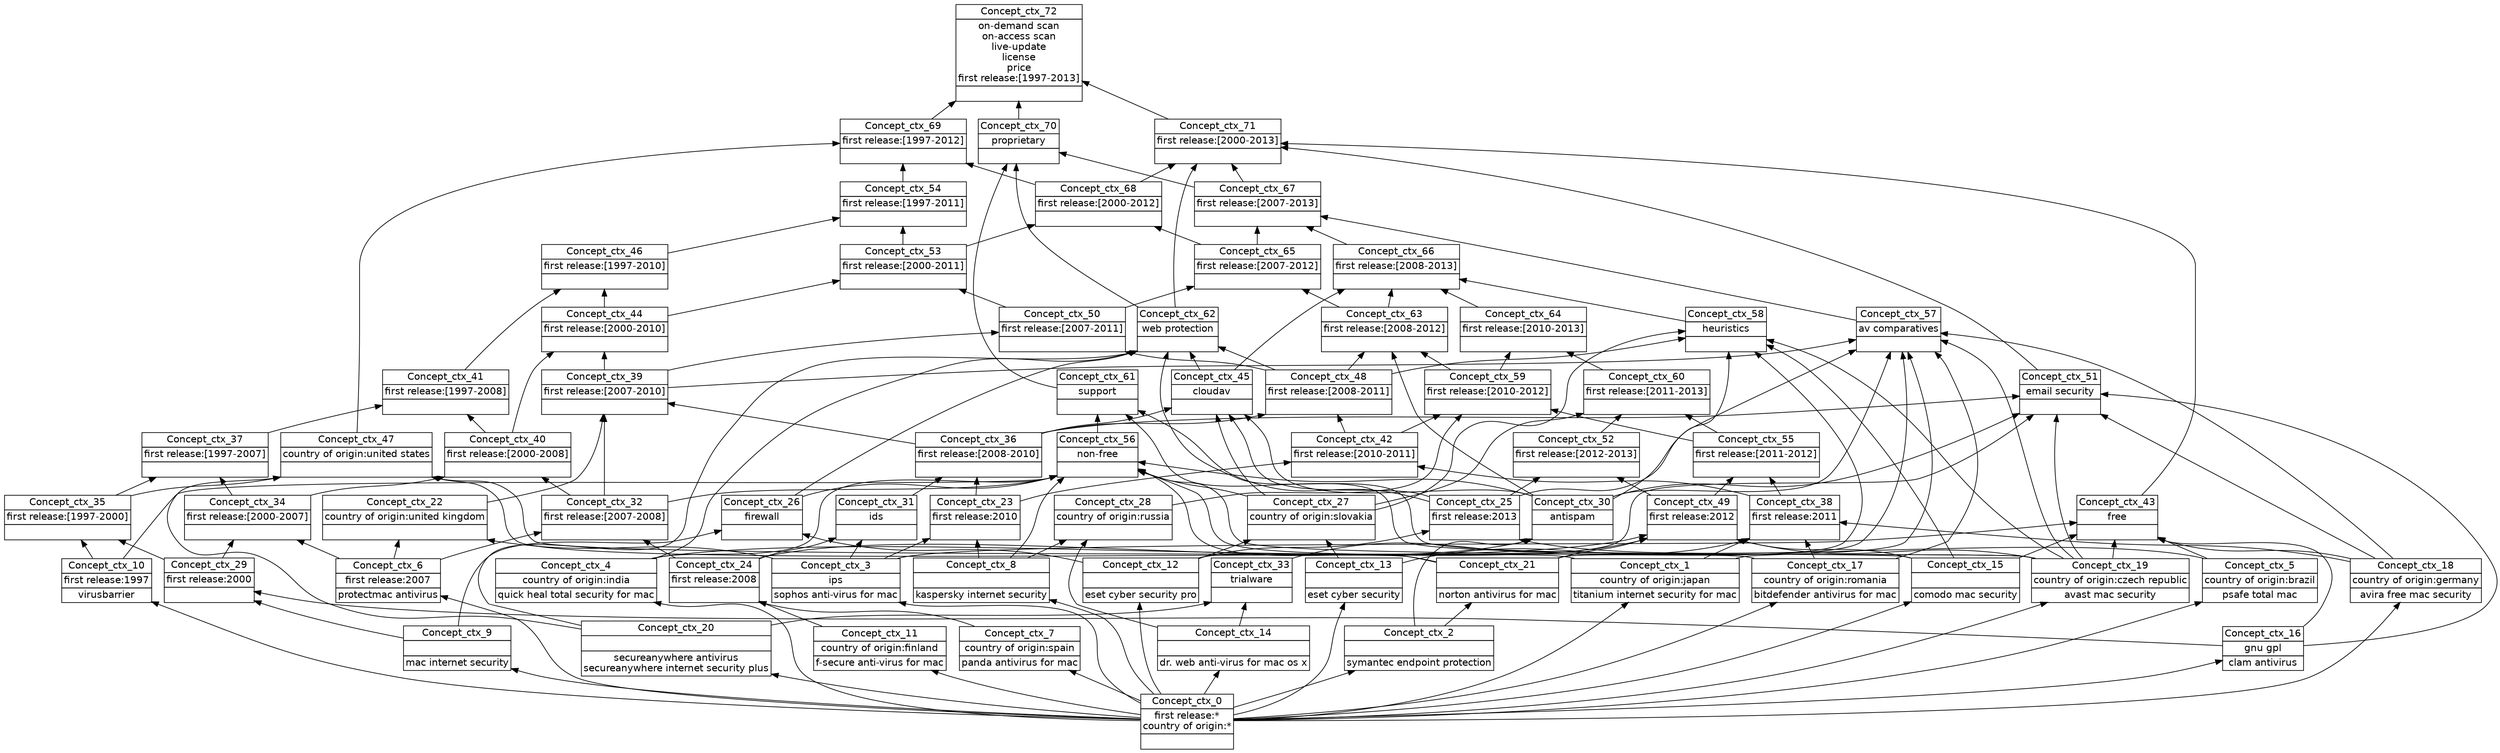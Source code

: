 digraph G { 
	rankdir=BT;
	margin=0;
	node [margin="0.03,0.03",fontname="DejaVu Sans"];
	ranksep=0.3;
	nodesep=0.2;
//graph[label="name:ctx,concept number:73,object number:22,attribute number:70"
85 [shape=none,label=<<table border="0" cellborder="1" cellspacing="0" port="p"><tr><td>Concept_ctx_0</td></tr><tr><td>first release:*<br/>country of origin:*<br/></td></tr><tr><td><br/></td></tr></table>>];
29 [shape=none,label=<<table border="0" cellborder="1" cellspacing="0" port="p"><tr><td>Concept_ctx_16</td></tr><tr><td>gnu gpl<br/></td></tr><tr><td>clam antivirus<br/></td></tr></table>>];
30 [shape=none,label=<<table border="0" cellborder="1" cellspacing="0" port="p"><tr><td>Concept_ctx_19</td></tr><tr><td>country of origin:czech republic<br/></td></tr><tr><td>avast mac security<br/></td></tr></table>>];
31 [shape=none,label=<<table border="0" cellborder="1" cellspacing="0" port="p"><tr><td>Concept_ctx_5</td></tr><tr><td>country of origin:brazil<br/></td></tr><tr><td>psafe total mac<br/></td></tr></table>>];
4 [shape=none,label=<<table border="0" cellborder="1" cellspacing="0" port="p"><tr><td>Concept_ctx_12</td></tr><tr><td><br/></td></tr><tr><td>eset cyber security pro<br/></td></tr></table>>];
42 [shape=none,label=<<table border="0" cellborder="1" cellspacing="0" port="p"><tr><td>Concept_ctx_10</td></tr><tr><td>first release:1997<br/></td></tr><tr><td>virusbarrier<br/></td></tr></table>>];
43 [shape=none,label=<<table border="0" cellborder="1" cellspacing="0" port="p"><tr><td>Concept_ctx_9</td></tr><tr><td><br/></td></tr><tr><td>mac internet security<br/></td></tr></table>>];
45 [shape=none,label=<<table border="0" cellborder="1" cellspacing="0" port="p"><tr><td>Concept_ctx_6</td></tr><tr><td>first release:2007<br/></td></tr><tr><td>protectmac antivirus<br/></td></tr></table>>];
46 [shape=none,label=<<table border="0" cellborder="1" cellspacing="0" port="p"><tr><td>Concept_ctx_8</td></tr><tr><td><br/></td></tr><tr><td>kaspersky internet security<br/></td></tr></table>>];
48 [shape=none,label=<<table border="0" cellborder="1" cellspacing="0" port="p"><tr><td>Concept_ctx_18</td></tr><tr><td>country of origin:germany<br/></td></tr><tr><td>avira free mac security<br/></td></tr></table>>];
49 [shape=none,label=<<table border="0" cellborder="1" cellspacing="0" port="p"><tr><td>Concept_ctx_13</td></tr><tr><td><br/></td></tr><tr><td>eset cyber security<br/></td></tr></table>>];
52 [shape=none,label=<<table border="0" cellborder="1" cellspacing="0" port="p"><tr><td>Concept_ctx_2</td></tr><tr><td><br/></td></tr><tr><td>symantec endpoint protection<br/></td></tr></table>>];
7 [shape=none,label=<<table border="0" cellborder="1" cellspacing="0" port="p"><tr><td>Concept_ctx_3</td></tr><tr><td>ips<br/></td></tr><tr><td>sophos anti-virus for mac<br/></td></tr></table>>];
86 [shape=none,label=<<table border="0" cellborder="1" cellspacing="0" port="p"><tr><td>Concept_ctx_17</td></tr><tr><td>country of origin:romania<br/></td></tr><tr><td>bitdefender antivirus for mac<br/></td></tr></table>>];
87 [shape=none,label=<<table border="0" cellborder="1" cellspacing="0" port="p"><tr><td>Concept_ctx_15</td></tr><tr><td><br/></td></tr><tr><td>comodo mac security<br/></td></tr></table>>];
89 [shape=none,label=<<table border="0" cellborder="1" cellspacing="0" port="p"><tr><td>Concept_ctx_14</td></tr><tr><td><br/></td></tr><tr><td>dr. web anti-virus for mac os x<br/></td></tr></table>>];
92 [shape=none,label=<<table border="0" cellborder="1" cellspacing="0" port="p"><tr><td>Concept_ctx_11</td></tr><tr><td>country of origin:finland<br/></td></tr><tr><td>f-secure anti-virus for mac<br/></td></tr></table>>];
93 [shape=none,label=<<table border="0" cellborder="1" cellspacing="0" port="p"><tr><td>Concept_ctx_7</td></tr><tr><td>country of origin:spain<br/></td></tr><tr><td>panda antivirus for mac<br/></td></tr></table>>];
95 [shape=none,label=<<table border="0" cellborder="1" cellspacing="0" port="p"><tr><td>Concept_ctx_4</td></tr><tr><td>country of origin:india<br/></td></tr><tr><td>quick heal total security for mac<br/></td></tr></table>>];
96 [shape=none,label=<<table border="0" cellborder="1" cellspacing="0" port="p"><tr><td>Concept_ctx_1</td></tr><tr><td>country of origin:japan<br/></td></tr><tr><td>titanium internet security for mac<br/></td></tr></table>>];
11 [shape=none,label=<<table border="0" cellborder="1" cellspacing="0" port="p"><tr><td>Concept_ctx_24</td></tr><tr><td>first release:2008<br/></td></tr><tr><td><br/></td></tr></table>>];
40 [shape=none,label=<<table border="0" cellborder="1" cellspacing="0" port="p"><tr><td>Concept_ctx_20</td></tr><tr><td><br/></td></tr><tr><td>secureanywhere antivirus<br/>secureanywhere internet security plus<br/></td></tr></table>>];
44 [shape=none,label=<<table border="0" cellborder="1" cellspacing="0" port="p"><tr><td>Concept_ctx_29</td></tr><tr><td>first release:2000<br/></td></tr><tr><td><br/></td></tr></table>>];
47 [shape=none,label=<<table border="0" cellborder="1" cellspacing="0" port="p"><tr><td>Concept_ctx_23</td></tr><tr><td>first release:2010<br/></td></tr><tr><td><br/></td></tr></table>>];
5 [shape=none,label=<<table border="0" cellborder="1" cellspacing="0" port="p"><tr><td>Concept_ctx_26</td></tr><tr><td>firewall<br/></td></tr><tr><td><br/></td></tr></table>>];
54 [shape=none,label=<<table border="0" cellborder="1" cellspacing="0" port="p"><tr><td>Concept_ctx_21</td></tr><tr><td><br/></td></tr><tr><td>norton antivirus for mac<br/></td></tr></table>>];
57 [shape=none,label=<<table border="0" cellborder="1" cellspacing="0" port="p"><tr><td>Concept_ctx_25</td></tr><tr><td>first release:2013<br/></td></tr><tr><td><br/></td></tr></table>>];
90 [shape=none,label=<<table border="0" cellborder="1" cellspacing="0" port="p"><tr><td>Concept_ctx_28</td></tr><tr><td>country of origin:russia<br/></td></tr><tr><td><br/></td></tr></table>>];
91 [shape=none,label=<<table border="0" cellborder="1" cellspacing="0" port="p"><tr><td>Concept_ctx_27</td></tr><tr><td>country of origin:slovakia<br/></td></tr><tr><td><br/></td></tr></table>>];
94 [shape=none,label=<<table border="0" cellborder="1" cellspacing="0" port="p"><tr><td>Concept_ctx_22</td></tr><tr><td>country of origin:united kingdom<br/></td></tr><tr><td><br/></td></tr></table>>];
12 [shape=none,label=<<table border="0" cellborder="1" cellspacing="0" port="p"><tr><td>Concept_ctx_30</td></tr><tr><td>antispam<br/></td></tr><tr><td><br/></td></tr></table>>];
41 [shape=none,label=<<table border="0" cellborder="1" cellspacing="0" port="p"><tr><td>Concept_ctx_33</td></tr><tr><td>trialware<br/></td></tr><tr><td><br/></td></tr></table>>];
58 [shape=none,label=<<table border="0" cellborder="1" cellspacing="0" port="p"><tr><td>Concept_ctx_35</td></tr><tr><td>first release:[1997-2000]<br/></td></tr><tr><td><br/></td></tr></table>>];
59 [shape=none,label=<<table border="0" cellborder="1" cellspacing="0" port="p"><tr><td>Concept_ctx_34</td></tr><tr><td>first release:[2000-2007]<br/></td></tr><tr><td><br/></td></tr></table>>];
6 [shape=none,label=<<table border="0" cellborder="1" cellspacing="0" port="p"><tr><td>Concept_ctx_31</td></tr><tr><td>ids<br/></td></tr><tr><td><br/></td></tr></table>>];
60 [shape=none,label=<<table border="0" cellborder="1" cellspacing="0" port="p"><tr><td>Concept_ctx_32</td></tr><tr><td>first release:[2007-2008]<br/></td></tr><tr><td><br/></td></tr></table>>];
51 [shape=none,label=<<table border="0" cellborder="1" cellspacing="0" port="p"><tr><td>Concept_ctx_38</td></tr><tr><td>first release:2011<br/></td></tr><tr><td><br/></td></tr></table>>];
61 [shape=none,label=<<table border="0" cellborder="1" cellspacing="0" port="p"><tr><td>Concept_ctx_36</td></tr><tr><td>first release:[2008-2010]<br/></td></tr><tr><td><br/></td></tr></table>>];
65 [shape=none,label=<<table border="0" cellborder="1" cellspacing="0" port="p"><tr><td>Concept_ctx_37</td></tr><tr><td>first release:[1997-2007]<br/></td></tr><tr><td><br/></td></tr></table>>];
66 [shape=none,label=<<table border="0" cellborder="1" cellspacing="0" port="p"><tr><td>Concept_ctx_40</td></tr><tr><td>first release:[2000-2008]<br/></td></tr><tr><td><br/></td></tr></table>>];
67 [shape=none,label=<<table border="0" cellborder="1" cellspacing="0" port="p"><tr><td>Concept_ctx_39</td></tr><tr><td>first release:[2007-2010]<br/></td></tr><tr><td><br/></td></tr></table>>];
34 [shape=none,label=<<table border="0" cellborder="1" cellspacing="0" port="p"><tr><td>Concept_ctx_43</td></tr><tr><td>free<br/></td></tr><tr><td><br/></td></tr></table>>];
62 [shape=none,label=<<table border="0" cellborder="1" cellspacing="0" port="p"><tr><td>Concept_ctx_42</td></tr><tr><td>first release:[2010-2011]<br/></td></tr><tr><td><br/></td></tr></table>>];
71 [shape=none,label=<<table border="0" cellborder="1" cellspacing="0" port="p"><tr><td>Concept_ctx_41</td></tr><tr><td>first release:[1997-2008]<br/></td></tr><tr><td><br/></td></tr></table>>];
72 [shape=none,label=<<table border="0" cellborder="1" cellspacing="0" port="p"><tr><td>Concept_ctx_44</td></tr><tr><td>first release:[2000-2010]<br/></td></tr><tr><td><br/></td></tr></table>>];
3 [shape=none,label=<<table border="0" cellborder="1" cellspacing="0" port="p"><tr><td>Concept_ctx_45</td></tr><tr><td>cloudav<br/></td></tr><tr><td><br/></td></tr></table>>];
56 [shape=none,label=<<table border="0" cellborder="1" cellspacing="0" port="p"><tr><td>Concept_ctx_49</td></tr><tr><td>first release:2012<br/></td></tr><tr><td><br/></td></tr></table>>];
68 [shape=none,label=<<table border="0" cellborder="1" cellspacing="0" port="p"><tr><td>Concept_ctx_48</td></tr><tr><td>first release:[2008-2011]<br/></td></tr><tr><td><br/></td></tr></table>>];
76 [shape=none,label=<<table border="0" cellborder="1" cellspacing="0" port="p"><tr><td>Concept_ctx_46</td></tr><tr><td>first release:[1997-2010]<br/></td></tr><tr><td><br/></td></tr></table>>];
88 [shape=none,label=<<table border="0" cellborder="1" cellspacing="0" port="p"><tr><td>Concept_ctx_47</td></tr><tr><td>country of origin:united states<br/></td></tr><tr><td><br/></td></tr></table>>];
10 [shape=none,label=<<table border="0" cellborder="1" cellspacing="0" port="p"><tr><td>Concept_ctx_51</td></tr><tr><td>email security<br/></td></tr><tr><td><br/></td></tr></table>>];
73 [shape=none,label=<<table border="0" cellborder="1" cellspacing="0" port="p"><tr><td>Concept_ctx_50</td></tr><tr><td>first release:[2007-2011]<br/></td></tr><tr><td><br/></td></tr></table>>];
64 [shape=none,label=<<table border="0" cellborder="1" cellspacing="0" port="p"><tr><td>Concept_ctx_52</td></tr><tr><td>first release:[2012-2013]<br/></td></tr><tr><td><br/></td></tr></table>>];
77 [shape=none,label=<<table border="0" cellborder="1" cellspacing="0" port="p"><tr><td>Concept_ctx_53</td></tr><tr><td>first release:[2000-2011]<br/></td></tr><tr><td><br/></td></tr></table>>];
63 [shape=none,label=<<table border="0" cellborder="1" cellspacing="0" port="p"><tr><td>Concept_ctx_55</td></tr><tr><td>first release:[2011-2012]<br/></td></tr><tr><td><br/></td></tr></table>>];
80 [shape=none,label=<<table border="0" cellborder="1" cellspacing="0" port="p"><tr><td>Concept_ctx_54</td></tr><tr><td>first release:[1997-2011]<br/></td></tr><tr><td><br/></td></tr></table>>];
1 [shape=none,label=<<table border="0" cellborder="1" cellspacing="0" port="p"><tr><td>Concept_ctx_58</td></tr><tr><td>heuristics<br/></td></tr><tr><td><br/></td></tr></table>>];
27 [shape=none,label=<<table border="0" cellborder="1" cellspacing="0" port="p"><tr><td>Concept_ctx_57</td></tr><tr><td>av comparatives<br/></td></tr><tr><td><br/></td></tr></table>>];
39 [shape=none,label=<<table border="0" cellborder="1" cellspacing="0" port="p"><tr><td>Concept_ctx_56</td></tr><tr><td>non-free<br/></td></tr><tr><td><br/></td></tr></table>>];
69 [shape=none,label=<<table border="0" cellborder="1" cellspacing="0" port="p"><tr><td>Concept_ctx_59</td></tr><tr><td>first release:[2010-2012]<br/></td></tr><tr><td><br/></td></tr></table>>];
70 [shape=none,label=<<table border="0" cellborder="1" cellspacing="0" port="p"><tr><td>Concept_ctx_60</td></tr><tr><td>first release:[2011-2013]<br/></td></tr><tr><td><br/></td></tr></table>>];
22 [shape=none,label=<<table border="0" cellborder="1" cellspacing="0" port="p"><tr><td>Concept_ctx_61</td></tr><tr><td>support<br/></td></tr><tr><td><br/></td></tr></table>>];
14 [shape=none,label=<<table border="0" cellborder="1" cellspacing="0" port="p"><tr><td>Concept_ctx_62</td></tr><tr><td>web protection<br/></td></tr><tr><td><br/></td></tr></table>>];
74 [shape=none,label=<<table border="0" cellborder="1" cellspacing="0" port="p"><tr><td>Concept_ctx_63</td></tr><tr><td>first release:[2008-2012]<br/></td></tr><tr><td><br/></td></tr></table>>];
75 [shape=none,label=<<table border="0" cellborder="1" cellspacing="0" port="p"><tr><td>Concept_ctx_64</td></tr><tr><td>first release:[2010-2013]<br/></td></tr><tr><td><br/></td></tr></table>>];
78 [shape=none,label=<<table border="0" cellborder="1" cellspacing="0" port="p"><tr><td>Concept_ctx_65</td></tr><tr><td>first release:[2007-2012]<br/></td></tr><tr><td><br/></td></tr></table>>];
79 [shape=none,label=<<table border="0" cellborder="1" cellspacing="0" port="p"><tr><td>Concept_ctx_66</td></tr><tr><td>first release:[2008-2013]<br/></td></tr><tr><td><br/></td></tr></table>>];
81 [shape=none,label=<<table border="0" cellborder="1" cellspacing="0" port="p"><tr><td>Concept_ctx_68</td></tr><tr><td>first release:[2000-2012]<br/></td></tr><tr><td><br/></td></tr></table>>];
82 [shape=none,label=<<table border="0" cellborder="1" cellspacing="0" port="p"><tr><td>Concept_ctx_67</td></tr><tr><td>first release:[2007-2013]<br/></td></tr><tr><td><br/></td></tr></table>>];
83 [shape=none,label=<<table border="0" cellborder="1" cellspacing="0" port="p"><tr><td>Concept_ctx_69</td></tr><tr><td>first release:[1997-2012]<br/></td></tr><tr><td><br/></td></tr></table>>];
28 [shape=none,label=<<table border="0" cellborder="1" cellspacing="0" port="p"><tr><td>Concept_ctx_70</td></tr><tr><td>proprietary<br/></td></tr><tr><td><br/></td></tr></table>>];
84 [shape=none,label=<<table border="0" cellborder="1" cellspacing="0" port="p"><tr><td>Concept_ctx_71</td></tr><tr><td>first release:[2000-2013]<br/></td></tr><tr><td><br/></td></tr></table>>];
0 [shape=none,label=<<table border="0" cellborder="1" cellspacing="0" port="p"><tr><td>Concept_ctx_72</td></tr><tr><td>on-demand scan<br/>on-access scan<br/>live-update<br/>license<br/>price<br/>first release:[1997-2013]<br/></td></tr><tr><td><br/></td></tr></table>>];
	85:p -> 29:p
	85:p -> 30:p
	85:p -> 31:p
	85:p -> 4:p
	85:p -> 42:p
	85:p -> 43:p
	85:p -> 45:p
	85:p -> 46:p
	85:p -> 48:p
	85:p -> 49:p
	85:p -> 52:p
	85:p -> 7:p
	85:p -> 86:p
	85:p -> 87:p
	85:p -> 89:p
	85:p -> 92:p
	85:p -> 93:p
	85:p -> 95:p
	85:p -> 96:p
	93:p -> 11:p
	92:p -> 11:p
	85:p -> 40:p
	29:p -> 44:p
	43:p -> 44:p
	46:p -> 47:p
	7:p -> 47:p
	4:p -> 5:p
	43:p -> 5:p
	52:p -> 54:p
	31:p -> 57:p
	4:p -> 57:p
	46:p -> 90:p
	89:p -> 90:p
	4:p -> 91:p
	49:p -> 91:p
	45:p -> 94:p
	7:p -> 94:p
	52:p -> 12:p
	11:p -> 12:p
	40:p -> 41:p
	89:p -> 41:p
	42:p -> 58:p
	44:p -> 58:p
	45:p -> 59:p
	44:p -> 59:p
	7:p -> 6:p
	11:p -> 6:p
	45:p -> 60:p
	11:p -> 60:p
	48:p -> 51:p
	96:p -> 51:p
	49:p -> 51:p
	86:p -> 51:p
	47:p -> 61:p
	6:p -> 61:p
	58:p -> 65:p
	59:p -> 65:p
	60:p -> 66:p
	59:p -> 66:p
	60:p -> 67:p
	61:p -> 67:p
	94:p -> 67:p
	48:p -> 34:p
	31:p -> 34:p
	87:p -> 34:p
	30:p -> 34:p
	29:p -> 34:p
	7:p -> 34:p
	47:p -> 62:p
	51:p -> 62:p
	66:p -> 71:p
	65:p -> 71:p
	67:p -> 72:p
	66:p -> 72:p
	57:p -> 3:p
	91:p -> 3:p
	12:p -> 3:p
	61:p -> 3:p
	95:p -> 56:p
	41:p -> 56:p
	87:p -> 56:p
	30:p -> 56:p
	54:p -> 56:p
	62:p -> 68:p
	61:p -> 68:p
	71:p -> 76:p
	72:p -> 76:p
	58:p -> 88:p
	40:p -> 88:p
	87:p -> 88:p
	54:p -> 88:p
	48:p -> 10:p
	4:p -> 10:p
	30:p -> 10:p
	29:p -> 10:p
	12:p -> 10:p
	61:p -> 10:p
	68:p -> 73:p
	67:p -> 73:p
	57:p -> 64:p
	56:p -> 64:p
	73:p -> 77:p
	72:p -> 77:p
	51:p -> 63:p
	56:p -> 63:p
	76:p -> 80:p
	77:p -> 80:p
	91:p -> 1:p
	87:p -> 1:p
	68:p -> 1:p
	30:p -> 1:p
	54:p -> 1:p
	12:p -> 1:p
	57:p -> 27:p
	48:p -> 27:p
	96:p -> 27:p
	30:p -> 27:p
	86:p -> 27:p
	54:p -> 27:p
	67:p -> 27:p
	12:p -> 27:p
	60:p -> 39:p
	91:p -> 39:p
	95:p -> 39:p
	96:p -> 39:p
	46:p -> 39:p
	5:p -> 39:p
	86:p -> 39:p
	54:p -> 39:p
	12:p -> 39:p
	42:p -> 39:p
	62:p -> 69:p
	90:p -> 69:p
	63:p -> 69:p
	91:p -> 70:p
	64:p -> 70:p
	63:p -> 70:p
	57:p -> 22:p
	39:p -> 22:p
	30:p -> 22:p
	95:p -> 14:p
	3:p -> 14:p
	40:p -> 14:p
	30:p -> 14:p
	5:p -> 14:p
	68:p -> 14:p
	68:p -> 74:p
	12:p -> 74:p
	69:p -> 74:p
	70:p -> 75:p
	69:p -> 75:p
	74:p -> 78:p
	73:p -> 78:p
	1:p -> 79:p
	3:p -> 79:p
	75:p -> 79:p
	74:p -> 79:p
	78:p -> 81:p
	77:p -> 81:p
	79:p -> 82:p
	78:p -> 82:p
	27:p -> 82:p
	80:p -> 83:p
	88:p -> 83:p
	81:p -> 83:p
	22:p -> 28:p
	14:p -> 28:p
	82:p -> 28:p
	82:p -> 84:p
	14:p -> 84:p
	10:p -> 84:p
	34:p -> 84:p
	81:p -> 84:p
	28:p -> 0:p
	83:p -> 0:p
	84:p -> 0:p
}